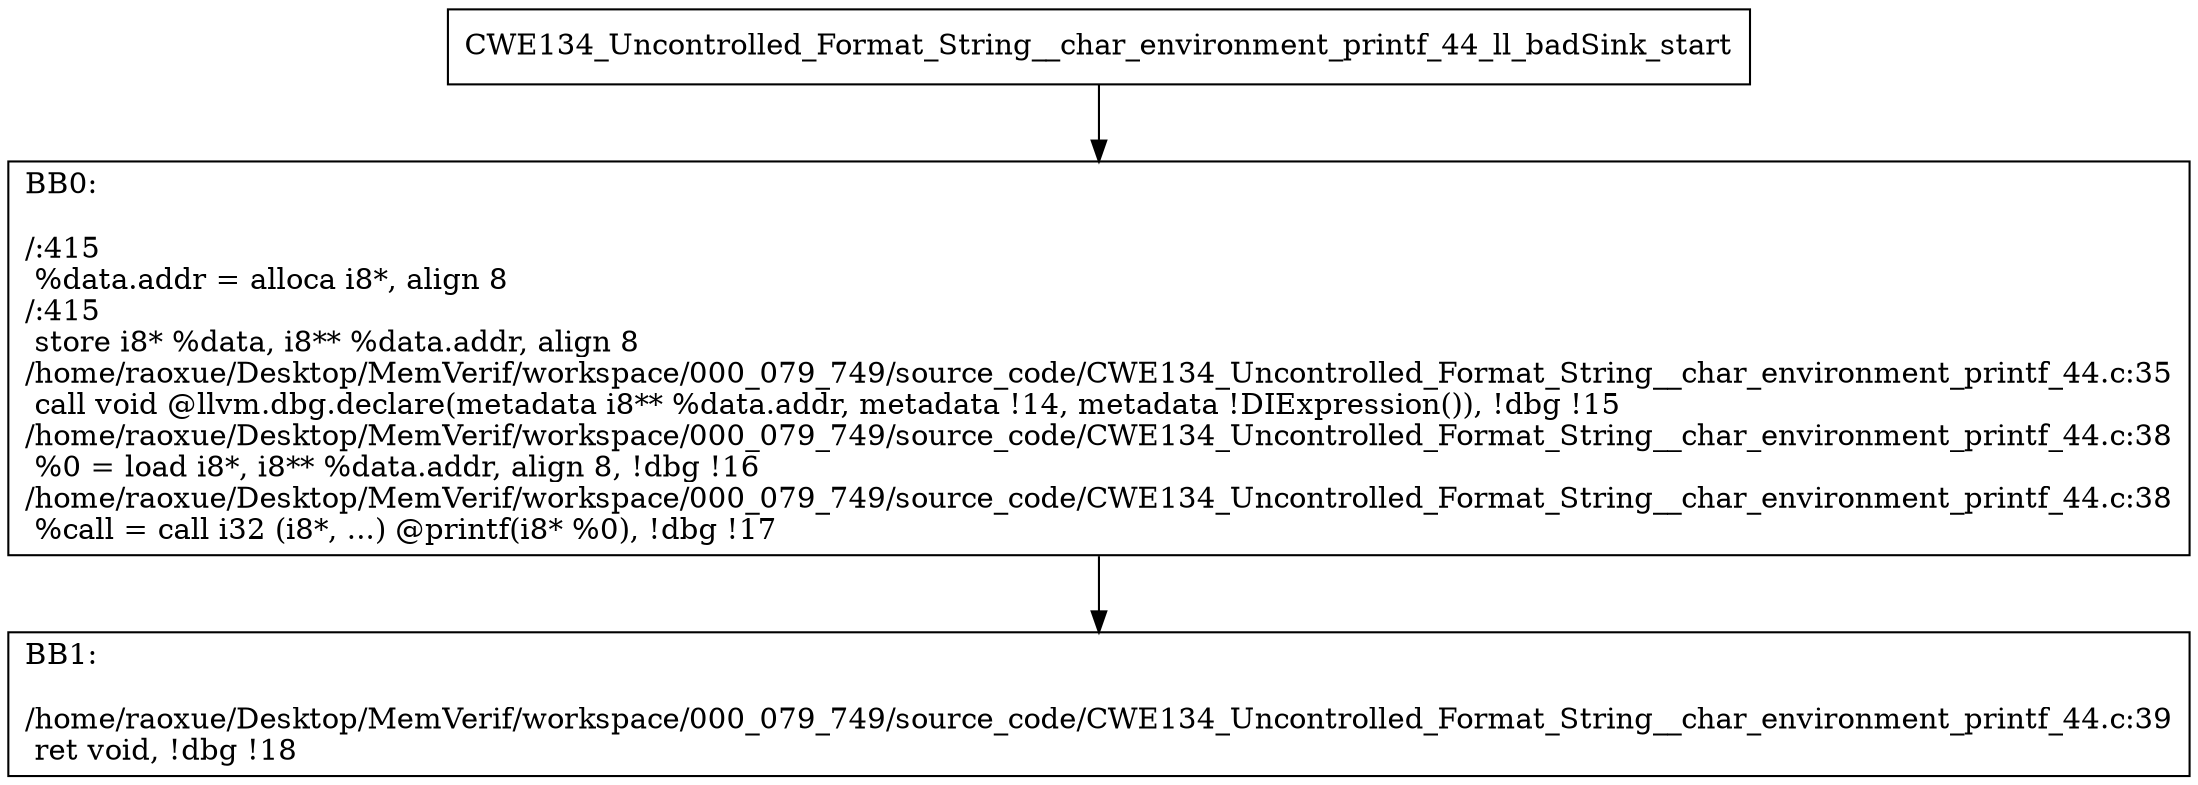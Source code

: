 digraph "CFG for'CWE134_Uncontrolled_Format_String__char_environment_printf_44_ll_badSink' function" {
	BBCWE134_Uncontrolled_Format_String__char_environment_printf_44_ll_badSink_start[shape=record,label="{CWE134_Uncontrolled_Format_String__char_environment_printf_44_ll_badSink_start}"];
	BBCWE134_Uncontrolled_Format_String__char_environment_printf_44_ll_badSink_start-> CWE134_Uncontrolled_Format_String__char_environment_printf_44_ll_badSinkBB0;
	CWE134_Uncontrolled_Format_String__char_environment_printf_44_ll_badSinkBB0 [shape=record, label="{BB0:\l\l/:415\l
  %data.addr = alloca i8*, align 8\l
/:415\l
  store i8* %data, i8** %data.addr, align 8\l
/home/raoxue/Desktop/MemVerif/workspace/000_079_749/source_code/CWE134_Uncontrolled_Format_String__char_environment_printf_44.c:35\l
  call void @llvm.dbg.declare(metadata i8** %data.addr, metadata !14, metadata !DIExpression()), !dbg !15\l
/home/raoxue/Desktop/MemVerif/workspace/000_079_749/source_code/CWE134_Uncontrolled_Format_String__char_environment_printf_44.c:38\l
  %0 = load i8*, i8** %data.addr, align 8, !dbg !16\l
/home/raoxue/Desktop/MemVerif/workspace/000_079_749/source_code/CWE134_Uncontrolled_Format_String__char_environment_printf_44.c:38\l
  %call = call i32 (i8*, ...) @printf(i8* %0), !dbg !17\l
}"];
	CWE134_Uncontrolled_Format_String__char_environment_printf_44_ll_badSinkBB0-> CWE134_Uncontrolled_Format_String__char_environment_printf_44_ll_badSinkBB1;
	CWE134_Uncontrolled_Format_String__char_environment_printf_44_ll_badSinkBB1 [shape=record, label="{BB1:\l\l/home/raoxue/Desktop/MemVerif/workspace/000_079_749/source_code/CWE134_Uncontrolled_Format_String__char_environment_printf_44.c:39\l
  ret void, !dbg !18\l
}"];
}
